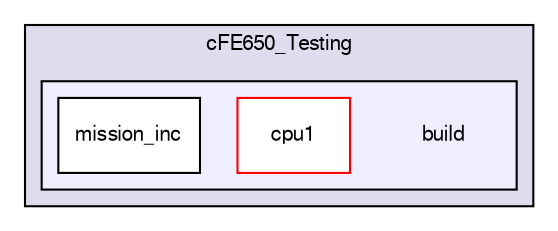 digraph G {
  compound=true
  node [ fontsize="10", fontname="FreeSans"];
  edge [ labelfontsize="10", labelfontname="FreeSans"];
  subgraph clusterdir_06b4137da42c477289d1d8772b2fc1ef {
    graph [ bgcolor="#ddddee", pencolor="black", label="cFE650_Testing" fontname="FreeSans", fontsize="10", URL="dir_06b4137da42c477289d1d8772b2fc1ef.html"]
  subgraph clusterdir_bb40d815f0f8c1946ec840a2dd86aa68 {
    graph [ bgcolor="#eeeeff", pencolor="black", label="" URL="dir_bb40d815f0f8c1946ec840a2dd86aa68.html"];
    dir_bb40d815f0f8c1946ec840a2dd86aa68 [shape=plaintext label="build"];
    dir_271b10dbb81786a3023752dae73f29cf [shape=box label="cpu1" color="red" fillcolor="white" style="filled" URL="dir_271b10dbb81786a3023752dae73f29cf.html"];
    dir_022912094a537929a0bde0dab891b546 [shape=box label="mission_inc" color="black" fillcolor="white" style="filled" URL="dir_022912094a537929a0bde0dab891b546.html"];
  }
  }
}
